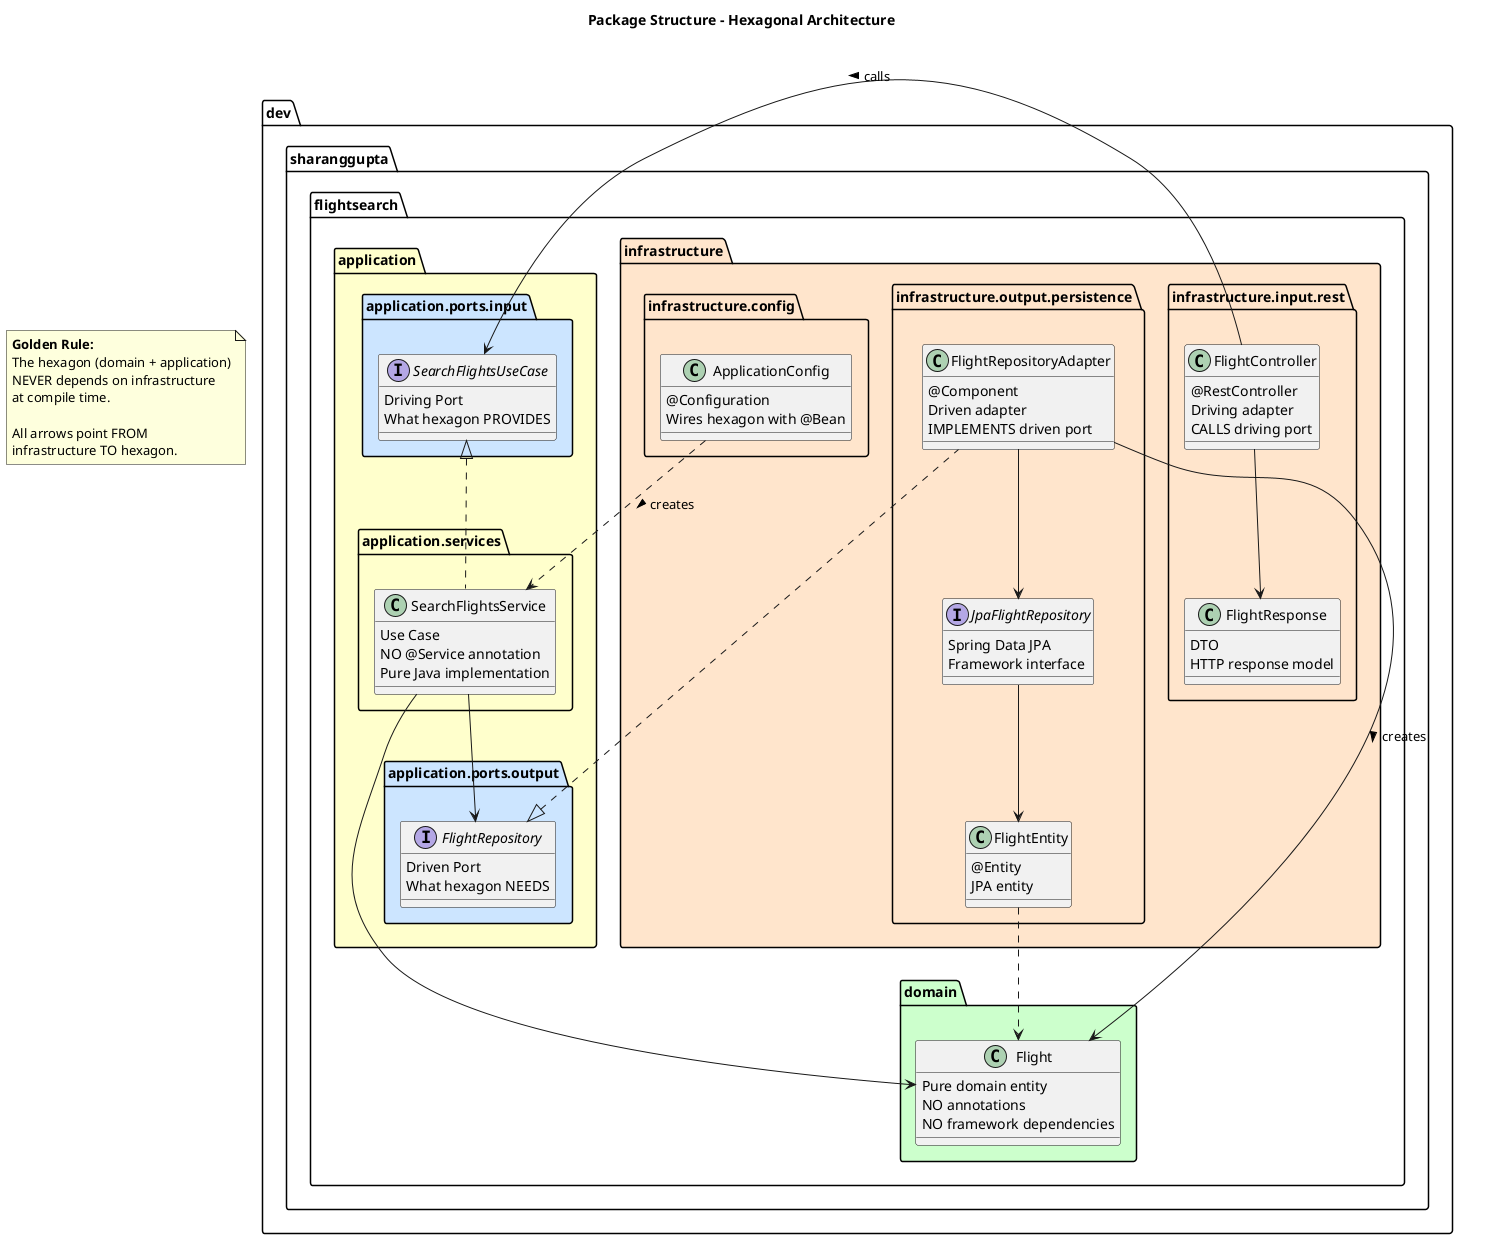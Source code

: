 @startuml package-structure

skinparam packageStyle folder

title Package Structure - Hexagonal Architecture

package "dev.sharanggupta.flightsearch" {

    package "domain" as domainPkg #CCFFCC {
        class Flight {
            Pure domain entity
            NO annotations
            NO framework dependencies
        }
    }

    package "application" as applicationPkg #FFFFCC {

        package "application.ports.input" as inputPortsPkg #CCE5FF {
            interface SearchFlightsUseCase {
                Driving Port
                What hexagon PROVIDES
            }
        }

        package "application.ports.output" as outputPortsPkg #CCE5FF {
            interface FlightRepository {
                Driven Port
                What hexagon NEEDS
            }
        }

        package "application.services" as servicesPkg #FFFFCC {
            class SearchFlightsService {
                Use Case
                NO @Service annotation
                Pure Java implementation
            }
        }
    }

    package "infrastructure" as infraPkg #FFE5CC {

        package "infrastructure.config" as configPkg {
            class ApplicationConfig {
                @Configuration
                Wires hexagon with @Bean
            }
        }

        package "infrastructure.input.rest" as restPkg {
            class FlightController {
                @RestController
                Driving adapter
                CALLS driving port
            }
            class FlightResponse {
                DTO
                HTTP response model
            }
        }

        package "infrastructure.output.persistence" as persistencePkg {
            class FlightRepositoryAdapter {
                @Component
                Driven adapter
                IMPLEMENTS driven port
            }
            class FlightEntity {
                @Entity
                JPA entity
            }
            interface JpaFlightRepository {
                Spring Data JPA
                Framework interface
            }
        }
    }
}

' Dependencies - Inside Hexagon
SearchFlightsService .up.|> SearchFlightsUseCase
SearchFlightsService --> FlightRepository
SearchFlightsService --> Flight

' Dependencies - Infrastructure to Hexagon (ALLOWED)
FlightController --> SearchFlightsUseCase : calls >
FlightController --> FlightResponse
FlightRepositoryAdapter .up.|> FlightRepository
FlightRepositoryAdapter --> Flight : creates >
FlightRepositoryAdapter --> JpaFlightRepository
JpaFlightRepository --> FlightEntity
FlightEntity ..> Flight
ApplicationConfig ..> SearchFlightsService : creates >

note as N1
  **Golden Rule:**
  The hexagon (domain + application)
  NEVER depends on infrastructure
  at compile time.

  All arrows point FROM
  infrastructure TO hexagon.
end note

@enduml

